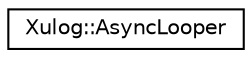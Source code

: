 digraph "Graphical Class Hierarchy"
{
 // LATEX_PDF_SIZE
  edge [fontname="Helvetica",fontsize="10",labelfontname="Helvetica",labelfontsize="10"];
  node [fontname="Helvetica",fontsize="10",shape=record];
  rankdir="LR";
  Node0 [label="Xulog::AsyncLooper",height=0.2,width=0.4,color="black", fillcolor="white", style="filled",URL="$class_xulog_1_1_async_looper.html",tooltip="异步工作器类"];
}

